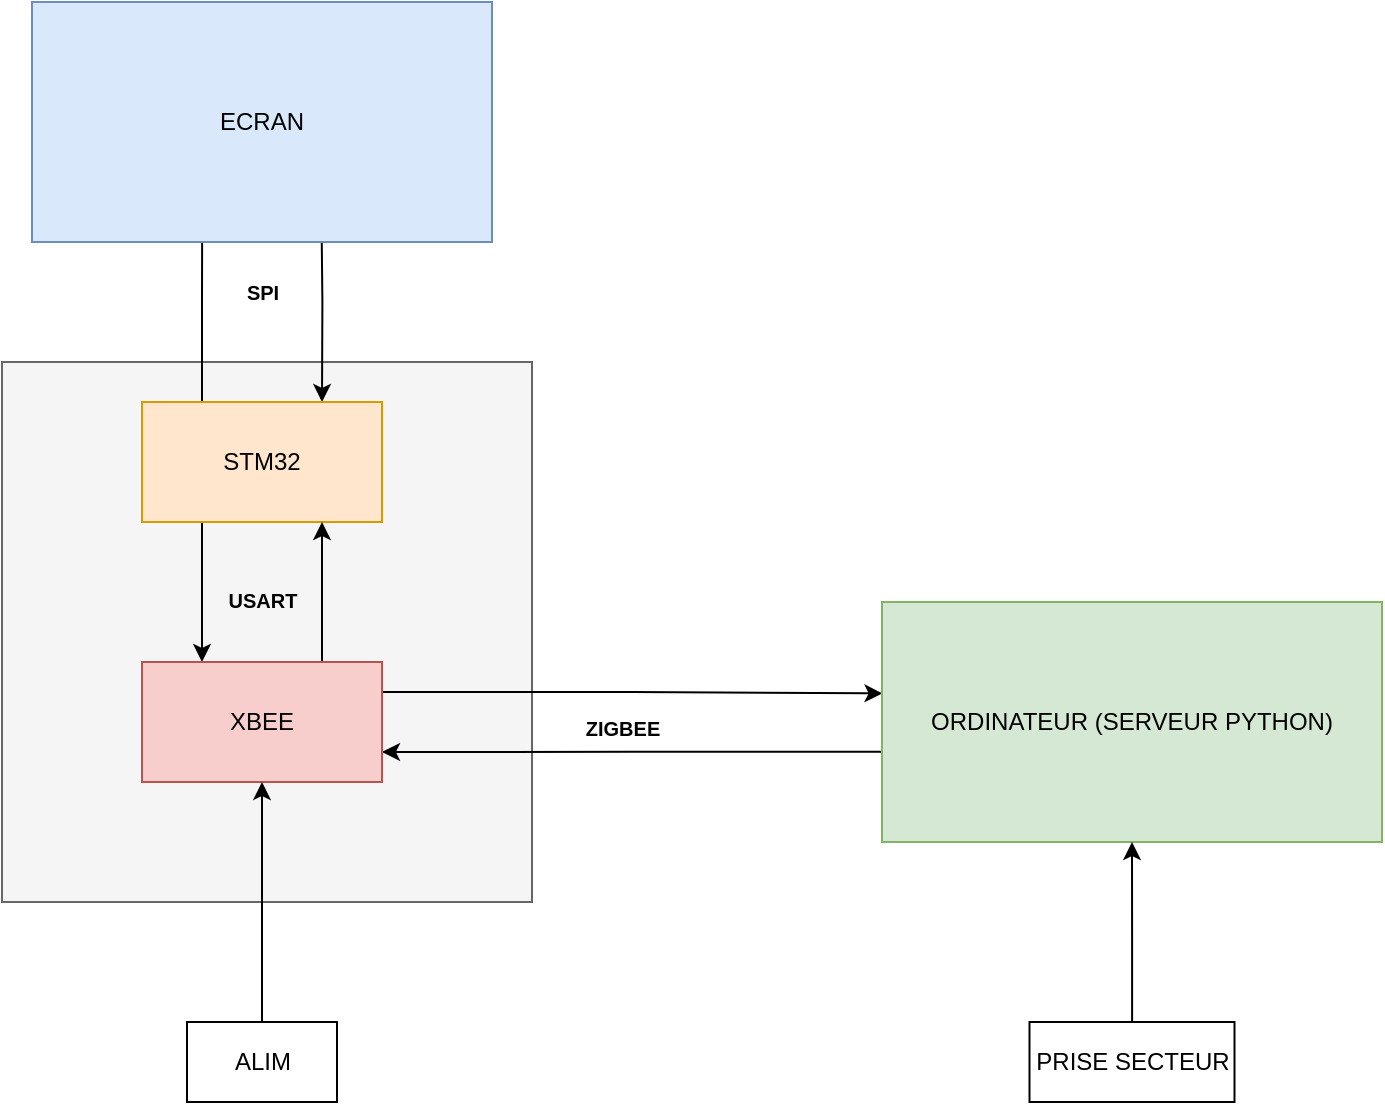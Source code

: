 <mxfile version="21.3.7" type="github">
  <diagram name="Page-1" id="gOXQ0VzHXa8z2_pSHwEF">
    <mxGraphModel dx="1434" dy="822" grid="1" gridSize="10" guides="1" tooltips="1" connect="1" arrows="1" fold="1" page="1" pageScale="1" pageWidth="827" pageHeight="1169" math="0" shadow="0">
      <root>
        <mxCell id="0" />
        <mxCell id="1" parent="0" />
        <mxCell id="u7vq3cdZX9xwPmhoczQw-11" value="" style="rounded=0;whiteSpace=wrap;html=1;fillColor=#f5f5f5;strokeColor=#666666;fontColor=#333333;" parent="1" vertex="1">
          <mxGeometry x="70" y="320" width="265" height="270" as="geometry" />
        </mxCell>
        <mxCell id="u7vq3cdZX9xwPmhoczQw-4" style="edgeStyle=orthogonalEdgeStyle;rounded=0;orthogonalLoop=1;jettySize=auto;html=1;entryX=0.37;entryY=1.019;entryDx=0;entryDy=0;exitX=0.25;exitY=0;exitDx=0;exitDy=0;entryPerimeter=0;" parent="1" edge="1" source="u7vq3cdZX9xwPmhoczQw-1">
          <mxGeometry relative="1" as="geometry">
            <mxPoint x="200" y="340" as="sourcePoint" />
            <mxPoint x="170.1" y="242.28" as="targetPoint" />
            <Array as="points" />
          </mxGeometry>
        </mxCell>
        <mxCell id="b4gZZROgK6CNz42BmJ3I-1" style="edgeStyle=orthogonalEdgeStyle;rounded=0;orthogonalLoop=1;jettySize=auto;html=1;exitX=0.25;exitY=1;exitDx=0;exitDy=0;entryX=0.25;entryY=0;entryDx=0;entryDy=0;" parent="1" source="u7vq3cdZX9xwPmhoczQw-1" target="u7vq3cdZX9xwPmhoczQw-2" edge="1">
          <mxGeometry relative="1" as="geometry" />
        </mxCell>
        <mxCell id="YGYXjI4s5Xh5XTxbERMa-1" style="edgeStyle=orthogonalEdgeStyle;rounded=0;orthogonalLoop=1;jettySize=auto;html=1;exitX=0.629;exitY=0.995;exitDx=0;exitDy=0;entryX=0.75;entryY=0;entryDx=0;entryDy=0;exitPerimeter=0;" edge="1" parent="1" target="u7vq3cdZX9xwPmhoczQw-1">
          <mxGeometry relative="1" as="geometry">
            <mxPoint x="229.67" y="239.4" as="sourcePoint" />
          </mxGeometry>
        </mxCell>
        <mxCell id="u7vq3cdZX9xwPmhoczQw-1" value="STM32" style="rounded=0;whiteSpace=wrap;html=1;fillColor=#ffe6cc;strokeColor=#d79b00;" parent="1" vertex="1">
          <mxGeometry x="140" y="340" width="120" height="60" as="geometry" />
        </mxCell>
        <mxCell id="b4gZZROgK6CNz42BmJ3I-2" style="edgeStyle=orthogonalEdgeStyle;rounded=0;orthogonalLoop=1;jettySize=auto;html=1;exitX=0.75;exitY=0;exitDx=0;exitDy=0;entryX=0.75;entryY=1;entryDx=0;entryDy=0;" parent="1" source="u7vq3cdZX9xwPmhoczQw-2" target="u7vq3cdZX9xwPmhoczQw-1" edge="1">
          <mxGeometry relative="1" as="geometry" />
        </mxCell>
        <mxCell id="YGYXjI4s5Xh5XTxbERMa-2" style="edgeStyle=orthogonalEdgeStyle;rounded=0;orthogonalLoop=1;jettySize=auto;html=1;exitX=1;exitY=0.25;exitDx=0;exitDy=0;entryX=0.001;entryY=0.381;entryDx=0;entryDy=0;entryPerimeter=0;" edge="1" parent="1" source="u7vq3cdZX9xwPmhoczQw-2" target="b4gZZROgK6CNz42BmJ3I-6">
          <mxGeometry relative="1" as="geometry" />
        </mxCell>
        <mxCell id="YGYXjI4s5Xh5XTxbERMa-3" style="edgeStyle=orthogonalEdgeStyle;rounded=0;orthogonalLoop=1;jettySize=auto;html=1;exitX=0.003;exitY=0.624;exitDx=0;exitDy=0;entryX=1;entryY=0.75;entryDx=0;entryDy=0;exitPerimeter=0;" edge="1" parent="1" source="b4gZZROgK6CNz42BmJ3I-6" target="u7vq3cdZX9xwPmhoczQw-2">
          <mxGeometry relative="1" as="geometry" />
        </mxCell>
        <mxCell id="u7vq3cdZX9xwPmhoczQw-2" value="&lt;div&gt;XBEE&lt;/div&gt;" style="rounded=0;whiteSpace=wrap;html=1;fillColor=#f8cecc;strokeColor=#b85450;" parent="1" vertex="1">
          <mxGeometry x="140" y="470" width="120" height="60" as="geometry" />
        </mxCell>
        <mxCell id="u7vq3cdZX9xwPmhoczQw-9" value="&lt;div style=&quot;font-size: 10px;&quot;&gt;SPI&lt;br&gt;&lt;/div&gt;" style="text;strokeColor=none;fillColor=none;html=1;fontSize=24;fontStyle=1;verticalAlign=middle;align=center;" parent="1" vertex="1">
          <mxGeometry x="175" y="270" width="50" height="30" as="geometry" />
        </mxCell>
        <mxCell id="b4gZZROgK6CNz42BmJ3I-5" value="&lt;font style=&quot;font-size: 24px;&quot;&gt;&lt;font style=&quot;font-size: 23px;&quot;&gt;&lt;font style=&quot;font-size: 22px;&quot;&gt;&lt;font style=&quot;font-size: 21px;&quot;&gt;&lt;font style=&quot;font-size: 20px;&quot;&gt;&lt;font style=&quot;font-size: 19px;&quot;&gt;&lt;font style=&quot;font-size: 18px;&quot;&gt;&lt;font style=&quot;font-size: 17px;&quot;&gt;&lt;font style=&quot;font-size: 16px;&quot;&gt;&lt;font style=&quot;font-size: 15px;&quot;&gt;&lt;font style=&quot;font-size: 14px;&quot;&gt;&lt;font style=&quot;font-size: 13px;&quot;&gt;&lt;font style=&quot;font-size: 12px;&quot;&gt;&lt;font style=&quot;font-size: 11px;&quot;&gt;&lt;font style=&quot;font-size: 10px;&quot;&gt;USART&lt;/font&gt;&lt;/font&gt;&lt;/font&gt;&lt;/font&gt;&lt;/font&gt;&lt;/font&gt;&lt;/font&gt;&lt;/font&gt;&lt;/font&gt;&lt;/font&gt;&lt;/font&gt;&lt;/font&gt;&lt;/font&gt;&lt;/font&gt;&lt;/font&gt;" style="text;strokeColor=none;fillColor=none;html=1;fontSize=24;fontStyle=1;verticalAlign=middle;align=center;" parent="1" vertex="1">
          <mxGeometry x="175" y="420" width="50" height="30" as="geometry" />
        </mxCell>
        <mxCell id="b4gZZROgK6CNz42BmJ3I-6" value="ORDINATEUR (SERVEUR PYTHON)" style="rounded=0;whiteSpace=wrap;html=1;fillColor=#d5e8d4;strokeColor=#82b366;" parent="1" vertex="1">
          <mxGeometry x="510" y="440" width="250" height="120" as="geometry" />
        </mxCell>
        <mxCell id="YGYXjI4s5Xh5XTxbERMa-4" value="&lt;font style=&quot;font-size: 25px;&quot;&gt;&lt;font style=&quot;font-size: 24px;&quot;&gt;&lt;font style=&quot;font-size: 23px;&quot;&gt;&lt;font style=&quot;font-size: 22px;&quot;&gt;&lt;font style=&quot;font-size: 21px;&quot;&gt;&lt;font style=&quot;font-size: 20px;&quot;&gt;&lt;font style=&quot;font-size: 19px;&quot;&gt;&lt;font style=&quot;font-size: 20px;&quot;&gt;&lt;font style=&quot;font-size: 21px;&quot;&gt;&lt;font style=&quot;font-size: 22px;&quot;&gt;&lt;font style=&quot;font-size: 21px;&quot;&gt;&lt;font style=&quot;font-size: 20px;&quot;&gt;&lt;font style=&quot;font-size: 19px;&quot;&gt;&lt;font style=&quot;font-size: 18px;&quot;&gt;&lt;font style=&quot;font-size: 17px;&quot;&gt;&lt;font style=&quot;font-size: 16px;&quot;&gt;&lt;font style=&quot;font-size: 15px;&quot;&gt;&lt;font style=&quot;font-size: 14px;&quot;&gt;&lt;font style=&quot;font-size: 13px;&quot;&gt;&lt;font style=&quot;font-size: 12px;&quot;&gt;&lt;font style=&quot;font-size: 11px;&quot;&gt;&lt;font style=&quot;font-size: 10px;&quot;&gt;ZIGBEE&lt;/font&gt;&lt;/font&gt;&lt;/font&gt;&lt;/font&gt;&lt;/font&gt;&lt;/font&gt;&lt;/font&gt;&lt;/font&gt;&lt;/font&gt;&lt;/font&gt;&lt;/font&gt;&lt;/font&gt;&lt;/font&gt;&lt;/font&gt;&lt;/font&gt;&lt;/font&gt;&lt;/font&gt;&lt;/font&gt;&lt;/font&gt;&lt;/font&gt;&lt;/font&gt;&lt;/font&gt;" style="text;strokeColor=none;fillColor=none;html=1;fontSize=24;fontStyle=1;verticalAlign=middle;align=center;" vertex="1" parent="1">
          <mxGeometry x="350" y="490" width="60" height="15" as="geometry" />
        </mxCell>
        <mxCell id="YGYXjI4s5Xh5XTxbERMa-6" style="edgeStyle=orthogonalEdgeStyle;rounded=0;orthogonalLoop=1;jettySize=auto;html=1;exitX=0.5;exitY=0;exitDx=0;exitDy=0;entryX=0.5;entryY=1;entryDx=0;entryDy=0;" edge="1" parent="1" source="YGYXjI4s5Xh5XTxbERMa-5" target="u7vq3cdZX9xwPmhoczQw-2">
          <mxGeometry relative="1" as="geometry" />
        </mxCell>
        <mxCell id="YGYXjI4s5Xh5XTxbERMa-5" value="ALIM" style="rounded=0;whiteSpace=wrap;html=1;" vertex="1" parent="1">
          <mxGeometry x="162.5" y="650" width="75" height="40" as="geometry" />
        </mxCell>
        <mxCell id="YGYXjI4s5Xh5XTxbERMa-7" value="ECRAN" style="rounded=0;whiteSpace=wrap;html=1;fillColor=#dae8fc;strokeColor=#6c8ebf;" vertex="1" parent="1">
          <mxGeometry x="85" y="140" width="230" height="120" as="geometry" />
        </mxCell>
        <mxCell id="YGYXjI4s5Xh5XTxbERMa-9" style="edgeStyle=orthogonalEdgeStyle;rounded=0;orthogonalLoop=1;jettySize=auto;html=1;entryX=0.5;entryY=1;entryDx=0;entryDy=0;" edge="1" parent="1" source="YGYXjI4s5Xh5XTxbERMa-8" target="b4gZZROgK6CNz42BmJ3I-6">
          <mxGeometry relative="1" as="geometry" />
        </mxCell>
        <mxCell id="YGYXjI4s5Xh5XTxbERMa-8" value="PRISE SECTEUR" style="rounded=0;whiteSpace=wrap;html=1;" vertex="1" parent="1">
          <mxGeometry x="583.75" y="650" width="102.5" height="40" as="geometry" />
        </mxCell>
      </root>
    </mxGraphModel>
  </diagram>
</mxfile>
